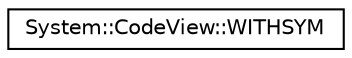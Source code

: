 digraph G
{
  edge [fontname="Helvetica",fontsize="10",labelfontname="Helvetica",labelfontsize="10"];
  node [fontname="Helvetica",fontsize="10",shape=record];
  rankdir="LR";
  Node1 [label="System::CodeView::WITHSYM",height=0.2,width=0.4,color="black", fillcolor="white", style="filled",URL="$struct_system_1_1_code_view_1_1_w_i_t_h_s_y_m.html"];
}
